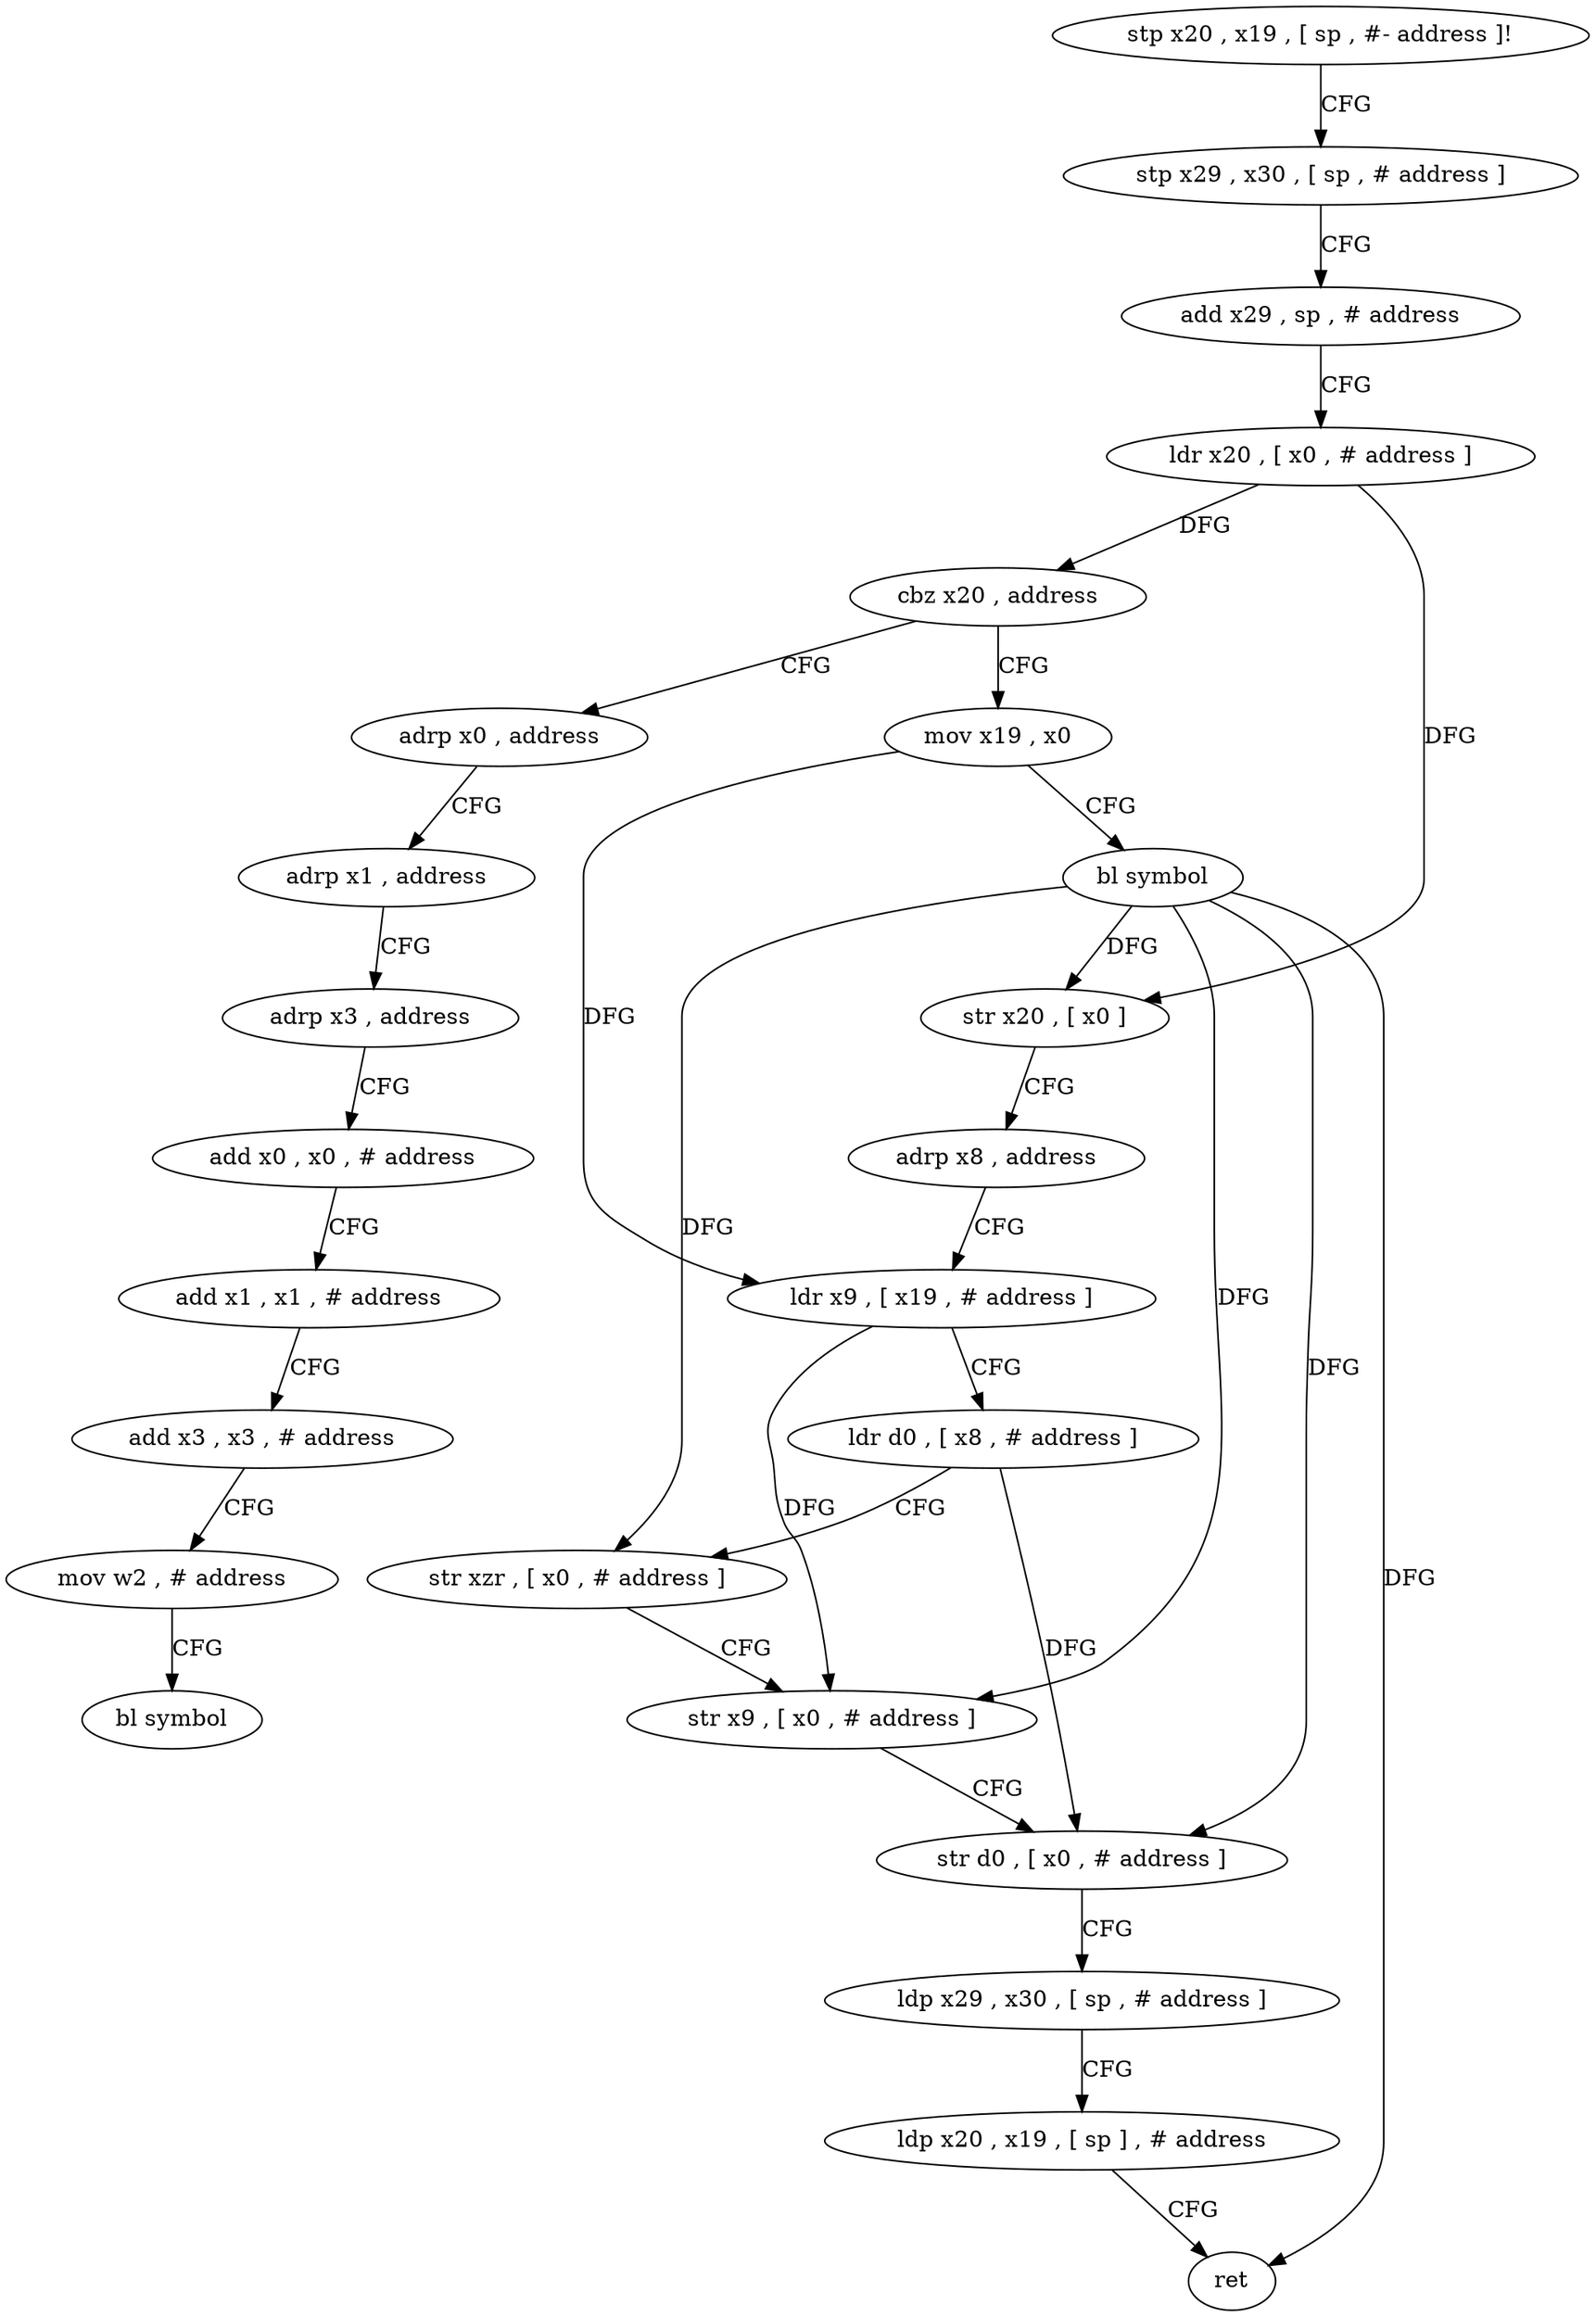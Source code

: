 digraph "func" {
"4228932" [label = "stp x20 , x19 , [ sp , #- address ]!" ]
"4228936" [label = "stp x29 , x30 , [ sp , # address ]" ]
"4228940" [label = "add x29 , sp , # address" ]
"4228944" [label = "ldr x20 , [ x0 , # address ]" ]
"4228948" [label = "cbz x20 , address" ]
"4229000" [label = "adrp x0 , address" ]
"4228952" [label = "mov x19 , x0" ]
"4229004" [label = "adrp x1 , address" ]
"4229008" [label = "adrp x3 , address" ]
"4229012" [label = "add x0 , x0 , # address" ]
"4229016" [label = "add x1 , x1 , # address" ]
"4229020" [label = "add x3 , x3 , # address" ]
"4229024" [label = "mov w2 , # address" ]
"4229028" [label = "bl symbol" ]
"4228956" [label = "bl symbol" ]
"4228960" [label = "str x20 , [ x0 ]" ]
"4228964" [label = "adrp x8 , address" ]
"4228968" [label = "ldr x9 , [ x19 , # address ]" ]
"4228972" [label = "ldr d0 , [ x8 , # address ]" ]
"4228976" [label = "str xzr , [ x0 , # address ]" ]
"4228980" [label = "str x9 , [ x0 , # address ]" ]
"4228984" [label = "str d0 , [ x0 , # address ]" ]
"4228988" [label = "ldp x29 , x30 , [ sp , # address ]" ]
"4228992" [label = "ldp x20 , x19 , [ sp ] , # address" ]
"4228996" [label = "ret" ]
"4228932" -> "4228936" [ label = "CFG" ]
"4228936" -> "4228940" [ label = "CFG" ]
"4228940" -> "4228944" [ label = "CFG" ]
"4228944" -> "4228948" [ label = "DFG" ]
"4228944" -> "4228960" [ label = "DFG" ]
"4228948" -> "4229000" [ label = "CFG" ]
"4228948" -> "4228952" [ label = "CFG" ]
"4229000" -> "4229004" [ label = "CFG" ]
"4228952" -> "4228956" [ label = "CFG" ]
"4228952" -> "4228968" [ label = "DFG" ]
"4229004" -> "4229008" [ label = "CFG" ]
"4229008" -> "4229012" [ label = "CFG" ]
"4229012" -> "4229016" [ label = "CFG" ]
"4229016" -> "4229020" [ label = "CFG" ]
"4229020" -> "4229024" [ label = "CFG" ]
"4229024" -> "4229028" [ label = "CFG" ]
"4228956" -> "4228960" [ label = "DFG" ]
"4228956" -> "4228976" [ label = "DFG" ]
"4228956" -> "4228980" [ label = "DFG" ]
"4228956" -> "4228984" [ label = "DFG" ]
"4228956" -> "4228996" [ label = "DFG" ]
"4228960" -> "4228964" [ label = "CFG" ]
"4228964" -> "4228968" [ label = "CFG" ]
"4228968" -> "4228972" [ label = "CFG" ]
"4228968" -> "4228980" [ label = "DFG" ]
"4228972" -> "4228976" [ label = "CFG" ]
"4228972" -> "4228984" [ label = "DFG" ]
"4228976" -> "4228980" [ label = "CFG" ]
"4228980" -> "4228984" [ label = "CFG" ]
"4228984" -> "4228988" [ label = "CFG" ]
"4228988" -> "4228992" [ label = "CFG" ]
"4228992" -> "4228996" [ label = "CFG" ]
}
